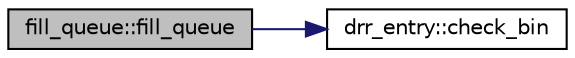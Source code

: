 digraph "fill_queue::fill_queue"
{
  edge [fontname="Helvetica",fontsize="10",labelfontname="Helvetica",labelfontsize="10"];
  node [fontname="Helvetica",fontsize="10",shape=record];
  rankdir="LR";
  Node1 [label="fill_queue::fill_queue",height=0.2,width=0.4,color="black", fillcolor="grey75", style="filled", fontcolor="black"];
  Node1 -> Node2 [color="midnightblue",fontsize="10",style="solid",fontname="Helvetica"];
  Node2 [label="drr_entry::check_bin",height=0.2,width=0.4,color="black", fillcolor="white", style="filled",URL="$de/d56/structdrr__entry.html#ae46b208334c191c959ebed32bea946ad",tooltip="Check that a specified global bin is in range. "];
}

